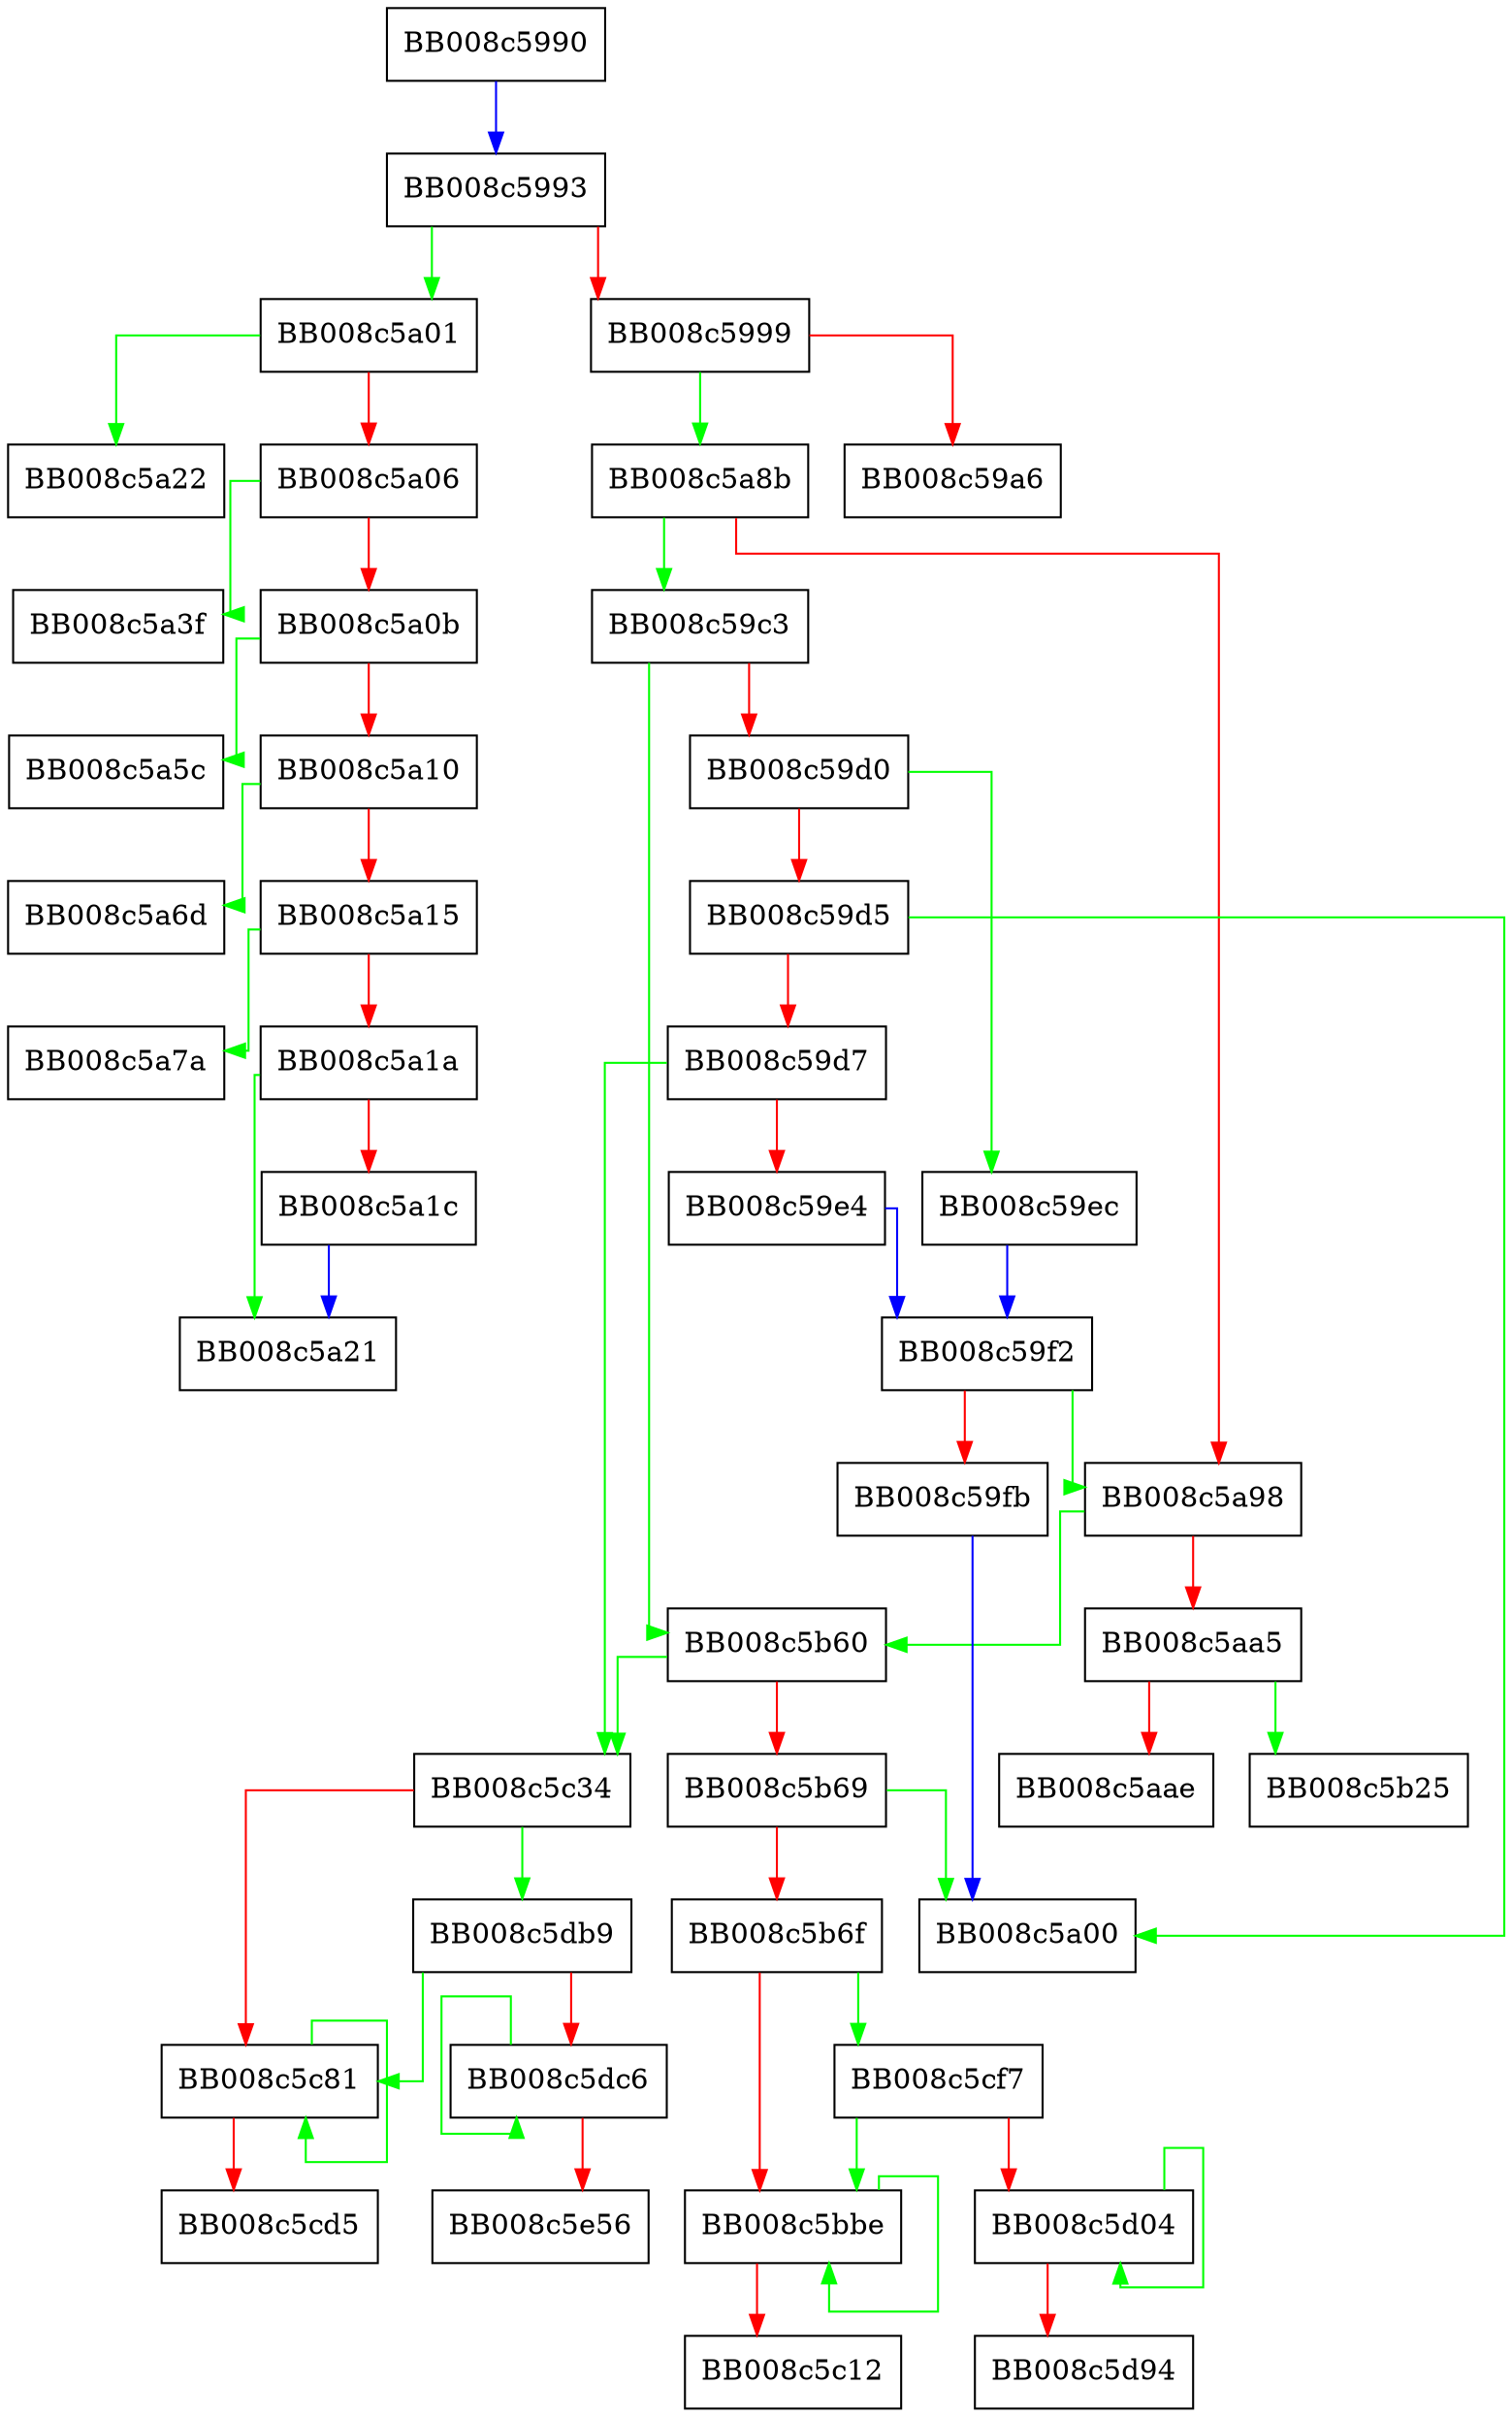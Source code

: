 digraph __memcpy_avx512_unaligned_erms {
  node [shape="box"];
  graph [splines=ortho];
  BB008c5990 -> BB008c5993 [color="blue"];
  BB008c5993 -> BB008c5a01 [color="green"];
  BB008c5993 -> BB008c5999 [color="red"];
  BB008c5999 -> BB008c5a8b [color="green"];
  BB008c5999 -> BB008c59a6 [color="red"];
  BB008c59c3 -> BB008c5b60 [color="green"];
  BB008c59c3 -> BB008c59d0 [color="red"];
  BB008c59d0 -> BB008c59ec [color="green"];
  BB008c59d0 -> BB008c59d5 [color="red"];
  BB008c59d5 -> BB008c5a00 [color="green"];
  BB008c59d5 -> BB008c59d7 [color="red"];
  BB008c59d7 -> BB008c5c34 [color="green"];
  BB008c59d7 -> BB008c59e4 [color="red"];
  BB008c59e4 -> BB008c59f2 [color="blue"];
  BB008c59ec -> BB008c59f2 [color="blue"];
  BB008c59f2 -> BB008c5a98 [color="green"];
  BB008c59f2 -> BB008c59fb [color="red"];
  BB008c59fb -> BB008c5a00 [color="blue"];
  BB008c5a01 -> BB008c5a22 [color="green"];
  BB008c5a01 -> BB008c5a06 [color="red"];
  BB008c5a06 -> BB008c5a3f [color="green"];
  BB008c5a06 -> BB008c5a0b [color="red"];
  BB008c5a0b -> BB008c5a5c [color="green"];
  BB008c5a0b -> BB008c5a10 [color="red"];
  BB008c5a10 -> BB008c5a6d [color="green"];
  BB008c5a10 -> BB008c5a15 [color="red"];
  BB008c5a15 -> BB008c5a7a [color="green"];
  BB008c5a15 -> BB008c5a1a [color="red"];
  BB008c5a1a -> BB008c5a21 [color="green"];
  BB008c5a1a -> BB008c5a1c [color="red"];
  BB008c5a1c -> BB008c5a21 [color="blue"];
  BB008c5a8b -> BB008c59c3 [color="green"];
  BB008c5a8b -> BB008c5a98 [color="red"];
  BB008c5a98 -> BB008c5b60 [color="green"];
  BB008c5a98 -> BB008c5aa5 [color="red"];
  BB008c5aa5 -> BB008c5b25 [color="green"];
  BB008c5aa5 -> BB008c5aae [color="red"];
  BB008c5b60 -> BB008c5c34 [color="green"];
  BB008c5b60 -> BB008c5b69 [color="red"];
  BB008c5b69 -> BB008c5a00 [color="green"];
  BB008c5b69 -> BB008c5b6f [color="red"];
  BB008c5b6f -> BB008c5cf7 [color="green"];
  BB008c5b6f -> BB008c5bbe [color="red"];
  BB008c5bbe -> BB008c5bbe [color="green"];
  BB008c5bbe -> BB008c5c12 [color="red"];
  BB008c5c34 -> BB008c5db9 [color="green"];
  BB008c5c34 -> BB008c5c81 [color="red"];
  BB008c5c81 -> BB008c5c81 [color="green"];
  BB008c5c81 -> BB008c5cd5 [color="red"];
  BB008c5cf7 -> BB008c5bbe [color="green"];
  BB008c5cf7 -> BB008c5d04 [color="red"];
  BB008c5d04 -> BB008c5d04 [color="green"];
  BB008c5d04 -> BB008c5d94 [color="red"];
  BB008c5db9 -> BB008c5c81 [color="green"];
  BB008c5db9 -> BB008c5dc6 [color="red"];
  BB008c5dc6 -> BB008c5dc6 [color="green"];
  BB008c5dc6 -> BB008c5e56 [color="red"];
}